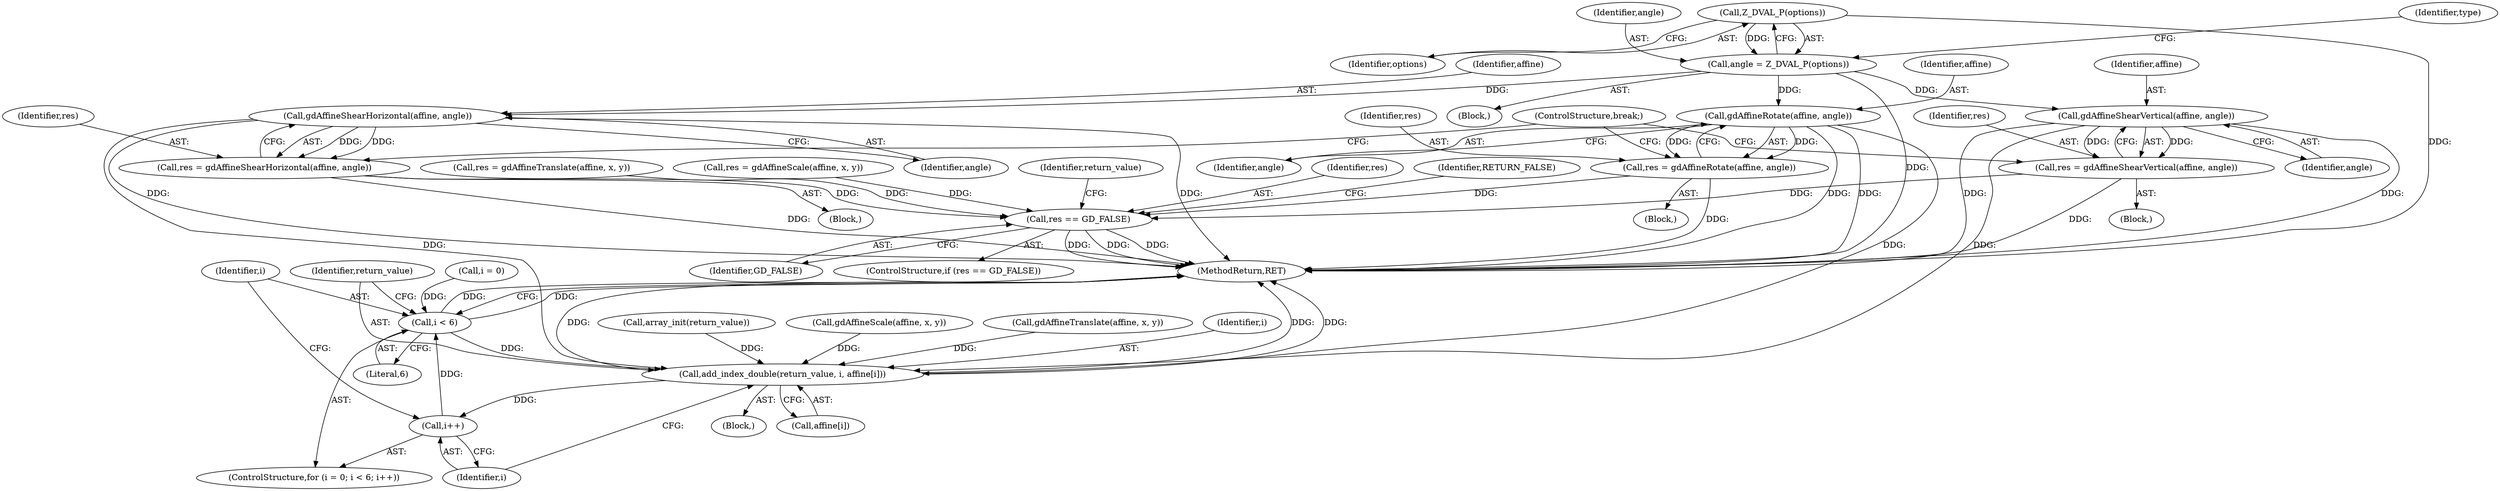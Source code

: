 digraph "0_php-src_2938329ce19cb8c4197dec146c3ec887c6f61d01_3@pointer" {
"1000250" [label="(Call,Z_DVAL_P(options))"];
"1000248" [label="(Call,angle = Z_DVAL_P(options))"];
"1000259" [label="(Call,gdAffineShearHorizontal(affine, angle))"];
"1000257" [label="(Call,res = gdAffineShearHorizontal(affine, angle))"];
"1000284" [label="(Call,res == GD_FALSE)"];
"1000303" [label="(Call,add_index_double(return_value, i, affine[i]))"];
"1000300" [label="(Call,i++)"];
"1000297" [label="(Call,i < 6)"];
"1000270" [label="(Call,gdAffineShearVertical(affine, angle))"];
"1000268" [label="(Call,res = gdAffineShearVertical(affine, angle))"];
"1000277" [label="(Call,gdAffineRotate(affine, angle))"];
"1000275" [label="(Call,res = gdAffineRotate(affine, angle))"];
"1000285" [label="(Identifier,res)"];
"1000249" [label="(Identifier,angle)"];
"1000268" [label="(Call,res = gdAffineShearVertical(affine, angle))"];
"1000274" [label="(Block,)"];
"1000277" [label="(Call,gdAffineRotate(affine, angle))"];
"1000283" [label="(ControlStructure,if (res == GD_FALSE))"];
"1000279" [label="(Identifier,angle)"];
"1000302" [label="(Block,)"];
"1000267" [label="(Block,)"];
"1000291" [label="(Call,array_init(return_value))"];
"1000243" [label="(Block,)"];
"1000235" [label="(Call,gdAffineScale(affine, x, y))"];
"1000303" [label="(Call,add_index_double(return_value, i, affine[i]))"];
"1000299" [label="(Literal,6)"];
"1000278" [label="(Identifier,affine)"];
"1000288" [label="(Identifier,RETURN_FALSE)"];
"1000251" [label="(Identifier,options)"];
"1000298" [label="(Identifier,i)"];
"1000297" [label="(Call,i < 6)"];
"1000286" [label="(Identifier,GD_FALSE)"];
"1000225" [label="(Call,res = gdAffineTranslate(affine, x, y))"];
"1000270" [label="(Call,gdAffineShearVertical(affine, angle))"];
"1000275" [label="(Call,res = gdAffineRotate(affine, angle))"];
"1000256" [label="(Block,)"];
"1000293" [label="(ControlStructure,for (i = 0; i < 6; i++))"];
"1000284" [label="(Call,res == GD_FALSE)"];
"1000258" [label="(Identifier,res)"];
"1000276" [label="(Identifier,res)"];
"1000300" [label="(Call,i++)"];
"1000304" [label="(Identifier,return_value)"];
"1000260" [label="(Identifier,affine)"];
"1000254" [label="(Identifier,type)"];
"1000257" [label="(Call,res = gdAffineShearHorizontal(affine, angle))"];
"1000301" [label="(Identifier,i)"];
"1000272" [label="(Identifier,angle)"];
"1000306" [label="(Call,affine[i])"];
"1000227" [label="(Call,gdAffineTranslate(affine, x, y))"];
"1000269" [label="(Identifier,res)"];
"1000294" [label="(Call,i = 0)"];
"1000259" [label="(Call,gdAffineShearHorizontal(affine, angle))"];
"1000280" [label="(ControlStructure,break;)"];
"1000261" [label="(Identifier,angle)"];
"1000271" [label="(Identifier,affine)"];
"1000233" [label="(Call,res = gdAffineScale(affine, x, y))"];
"1000250" [label="(Call,Z_DVAL_P(options))"];
"1000248" [label="(Call,angle = Z_DVAL_P(options))"];
"1000309" [label="(MethodReturn,RET)"];
"1000305" [label="(Identifier,i)"];
"1000292" [label="(Identifier,return_value)"];
"1000250" -> "1000248"  [label="AST: "];
"1000250" -> "1000251"  [label="CFG: "];
"1000251" -> "1000250"  [label="AST: "];
"1000248" -> "1000250"  [label="CFG: "];
"1000250" -> "1000309"  [label="DDG: "];
"1000250" -> "1000248"  [label="DDG: "];
"1000248" -> "1000243"  [label="AST: "];
"1000249" -> "1000248"  [label="AST: "];
"1000254" -> "1000248"  [label="CFG: "];
"1000248" -> "1000309"  [label="DDG: "];
"1000248" -> "1000259"  [label="DDG: "];
"1000248" -> "1000270"  [label="DDG: "];
"1000248" -> "1000277"  [label="DDG: "];
"1000259" -> "1000257"  [label="AST: "];
"1000259" -> "1000261"  [label="CFG: "];
"1000260" -> "1000259"  [label="AST: "];
"1000261" -> "1000259"  [label="AST: "];
"1000257" -> "1000259"  [label="CFG: "];
"1000259" -> "1000309"  [label="DDG: "];
"1000259" -> "1000309"  [label="DDG: "];
"1000259" -> "1000257"  [label="DDG: "];
"1000259" -> "1000257"  [label="DDG: "];
"1000259" -> "1000303"  [label="DDG: "];
"1000257" -> "1000256"  [label="AST: "];
"1000258" -> "1000257"  [label="AST: "];
"1000280" -> "1000257"  [label="CFG: "];
"1000257" -> "1000309"  [label="DDG: "];
"1000257" -> "1000284"  [label="DDG: "];
"1000284" -> "1000283"  [label="AST: "];
"1000284" -> "1000286"  [label="CFG: "];
"1000285" -> "1000284"  [label="AST: "];
"1000286" -> "1000284"  [label="AST: "];
"1000288" -> "1000284"  [label="CFG: "];
"1000292" -> "1000284"  [label="CFG: "];
"1000284" -> "1000309"  [label="DDG: "];
"1000284" -> "1000309"  [label="DDG: "];
"1000284" -> "1000309"  [label="DDG: "];
"1000225" -> "1000284"  [label="DDG: "];
"1000268" -> "1000284"  [label="DDG: "];
"1000275" -> "1000284"  [label="DDG: "];
"1000233" -> "1000284"  [label="DDG: "];
"1000303" -> "1000302"  [label="AST: "];
"1000303" -> "1000306"  [label="CFG: "];
"1000304" -> "1000303"  [label="AST: "];
"1000305" -> "1000303"  [label="AST: "];
"1000306" -> "1000303"  [label="AST: "];
"1000301" -> "1000303"  [label="CFG: "];
"1000303" -> "1000309"  [label="DDG: "];
"1000303" -> "1000309"  [label="DDG: "];
"1000303" -> "1000309"  [label="DDG: "];
"1000303" -> "1000300"  [label="DDG: "];
"1000291" -> "1000303"  [label="DDG: "];
"1000297" -> "1000303"  [label="DDG: "];
"1000235" -> "1000303"  [label="DDG: "];
"1000227" -> "1000303"  [label="DDG: "];
"1000277" -> "1000303"  [label="DDG: "];
"1000270" -> "1000303"  [label="DDG: "];
"1000300" -> "1000293"  [label="AST: "];
"1000300" -> "1000301"  [label="CFG: "];
"1000301" -> "1000300"  [label="AST: "];
"1000298" -> "1000300"  [label="CFG: "];
"1000300" -> "1000297"  [label="DDG: "];
"1000297" -> "1000293"  [label="AST: "];
"1000297" -> "1000299"  [label="CFG: "];
"1000298" -> "1000297"  [label="AST: "];
"1000299" -> "1000297"  [label="AST: "];
"1000304" -> "1000297"  [label="CFG: "];
"1000309" -> "1000297"  [label="CFG: "];
"1000297" -> "1000309"  [label="DDG: "];
"1000297" -> "1000309"  [label="DDG: "];
"1000294" -> "1000297"  [label="DDG: "];
"1000270" -> "1000268"  [label="AST: "];
"1000270" -> "1000272"  [label="CFG: "];
"1000271" -> "1000270"  [label="AST: "];
"1000272" -> "1000270"  [label="AST: "];
"1000268" -> "1000270"  [label="CFG: "];
"1000270" -> "1000309"  [label="DDG: "];
"1000270" -> "1000309"  [label="DDG: "];
"1000270" -> "1000268"  [label="DDG: "];
"1000270" -> "1000268"  [label="DDG: "];
"1000268" -> "1000267"  [label="AST: "];
"1000269" -> "1000268"  [label="AST: "];
"1000280" -> "1000268"  [label="CFG: "];
"1000268" -> "1000309"  [label="DDG: "];
"1000277" -> "1000275"  [label="AST: "];
"1000277" -> "1000279"  [label="CFG: "];
"1000278" -> "1000277"  [label="AST: "];
"1000279" -> "1000277"  [label="AST: "];
"1000275" -> "1000277"  [label="CFG: "];
"1000277" -> "1000309"  [label="DDG: "];
"1000277" -> "1000309"  [label="DDG: "];
"1000277" -> "1000275"  [label="DDG: "];
"1000277" -> "1000275"  [label="DDG: "];
"1000275" -> "1000274"  [label="AST: "];
"1000276" -> "1000275"  [label="AST: "];
"1000280" -> "1000275"  [label="CFG: "];
"1000275" -> "1000309"  [label="DDG: "];
}
